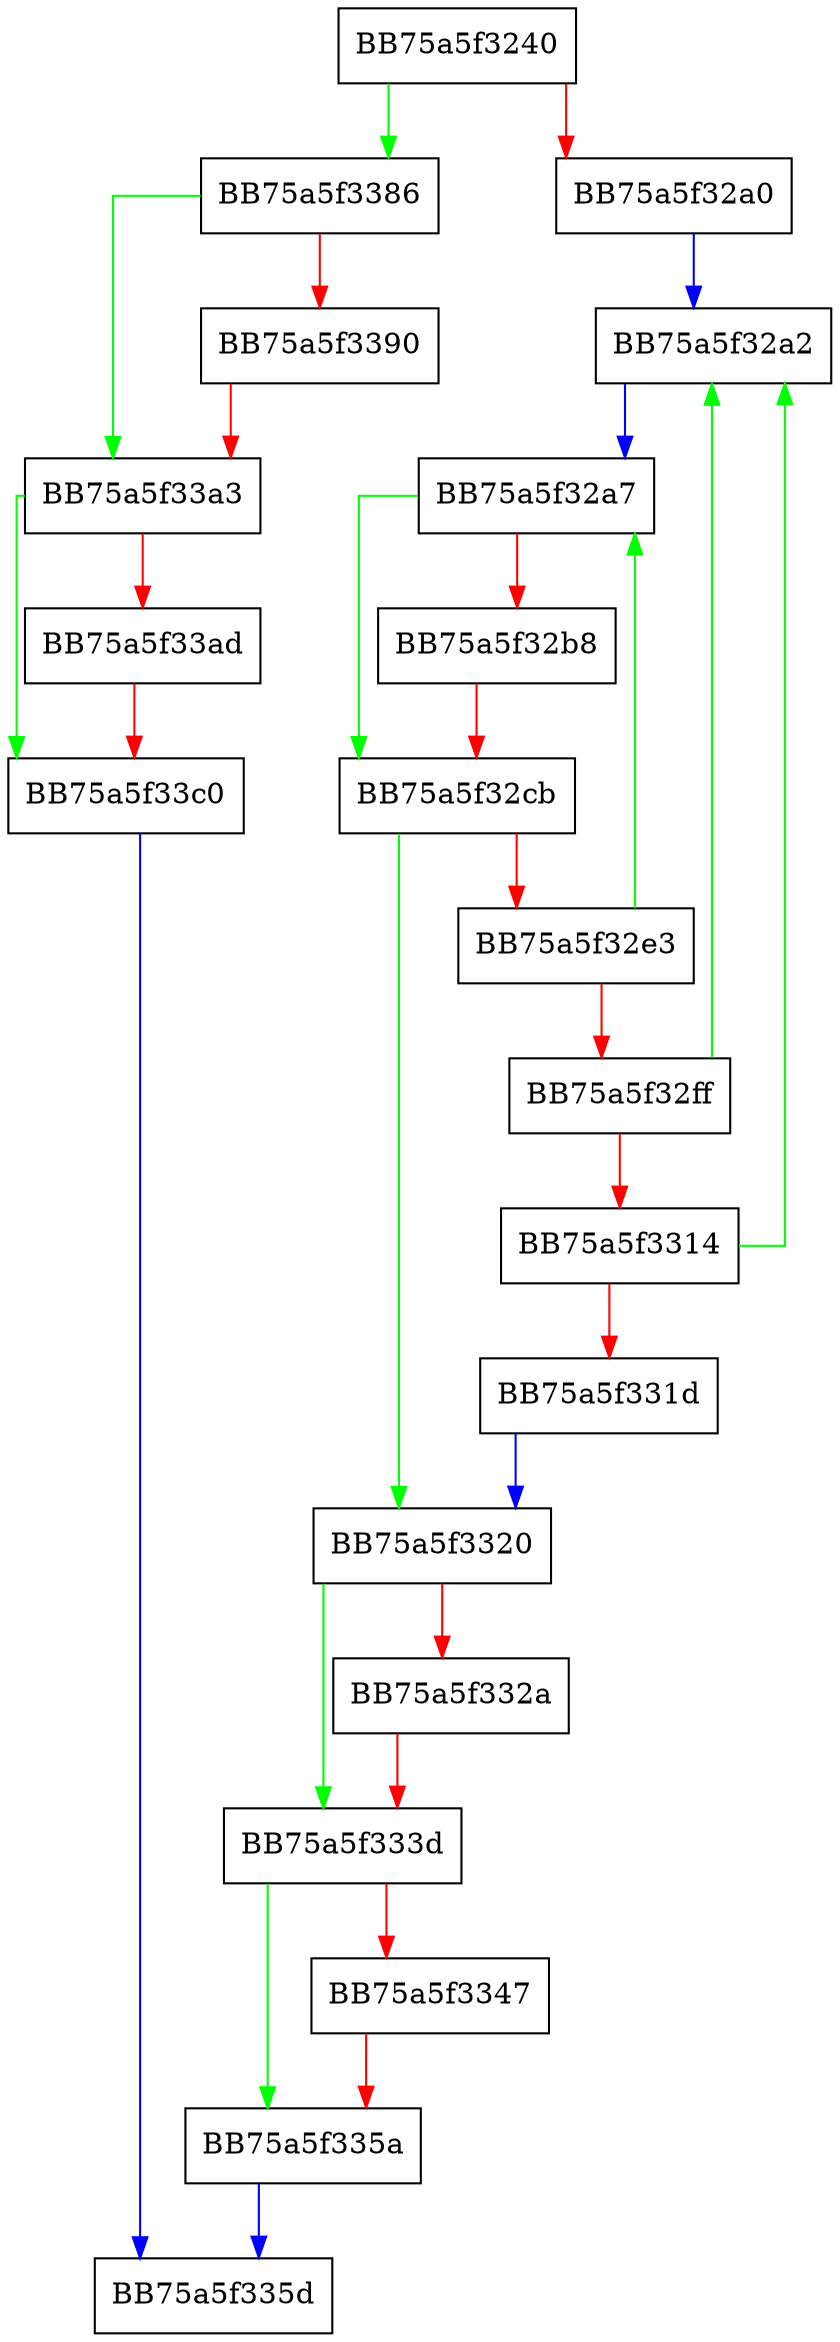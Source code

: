digraph default_is_intel_gpu {
  node [shape="box"];
  graph [splines=ortho];
  BB75a5f3240 -> BB75a5f3386 [color="green"];
  BB75a5f3240 -> BB75a5f32a0 [color="red"];
  BB75a5f32a0 -> BB75a5f32a2 [color="blue"];
  BB75a5f32a2 -> BB75a5f32a7 [color="blue"];
  BB75a5f32a7 -> BB75a5f32cb [color="green"];
  BB75a5f32a7 -> BB75a5f32b8 [color="red"];
  BB75a5f32b8 -> BB75a5f32cb [color="red"];
  BB75a5f32cb -> BB75a5f3320 [color="green"];
  BB75a5f32cb -> BB75a5f32e3 [color="red"];
  BB75a5f32e3 -> BB75a5f32a7 [color="green"];
  BB75a5f32e3 -> BB75a5f32ff [color="red"];
  BB75a5f32ff -> BB75a5f32a2 [color="green"];
  BB75a5f32ff -> BB75a5f3314 [color="red"];
  BB75a5f3314 -> BB75a5f32a2 [color="green"];
  BB75a5f3314 -> BB75a5f331d [color="red"];
  BB75a5f331d -> BB75a5f3320 [color="blue"];
  BB75a5f3320 -> BB75a5f333d [color="green"];
  BB75a5f3320 -> BB75a5f332a [color="red"];
  BB75a5f332a -> BB75a5f333d [color="red"];
  BB75a5f333d -> BB75a5f335a [color="green"];
  BB75a5f333d -> BB75a5f3347 [color="red"];
  BB75a5f3347 -> BB75a5f335a [color="red"];
  BB75a5f335a -> BB75a5f335d [color="blue"];
  BB75a5f3386 -> BB75a5f33a3 [color="green"];
  BB75a5f3386 -> BB75a5f3390 [color="red"];
  BB75a5f3390 -> BB75a5f33a3 [color="red"];
  BB75a5f33a3 -> BB75a5f33c0 [color="green"];
  BB75a5f33a3 -> BB75a5f33ad [color="red"];
  BB75a5f33ad -> BB75a5f33c0 [color="red"];
  BB75a5f33c0 -> BB75a5f335d [color="blue"];
}